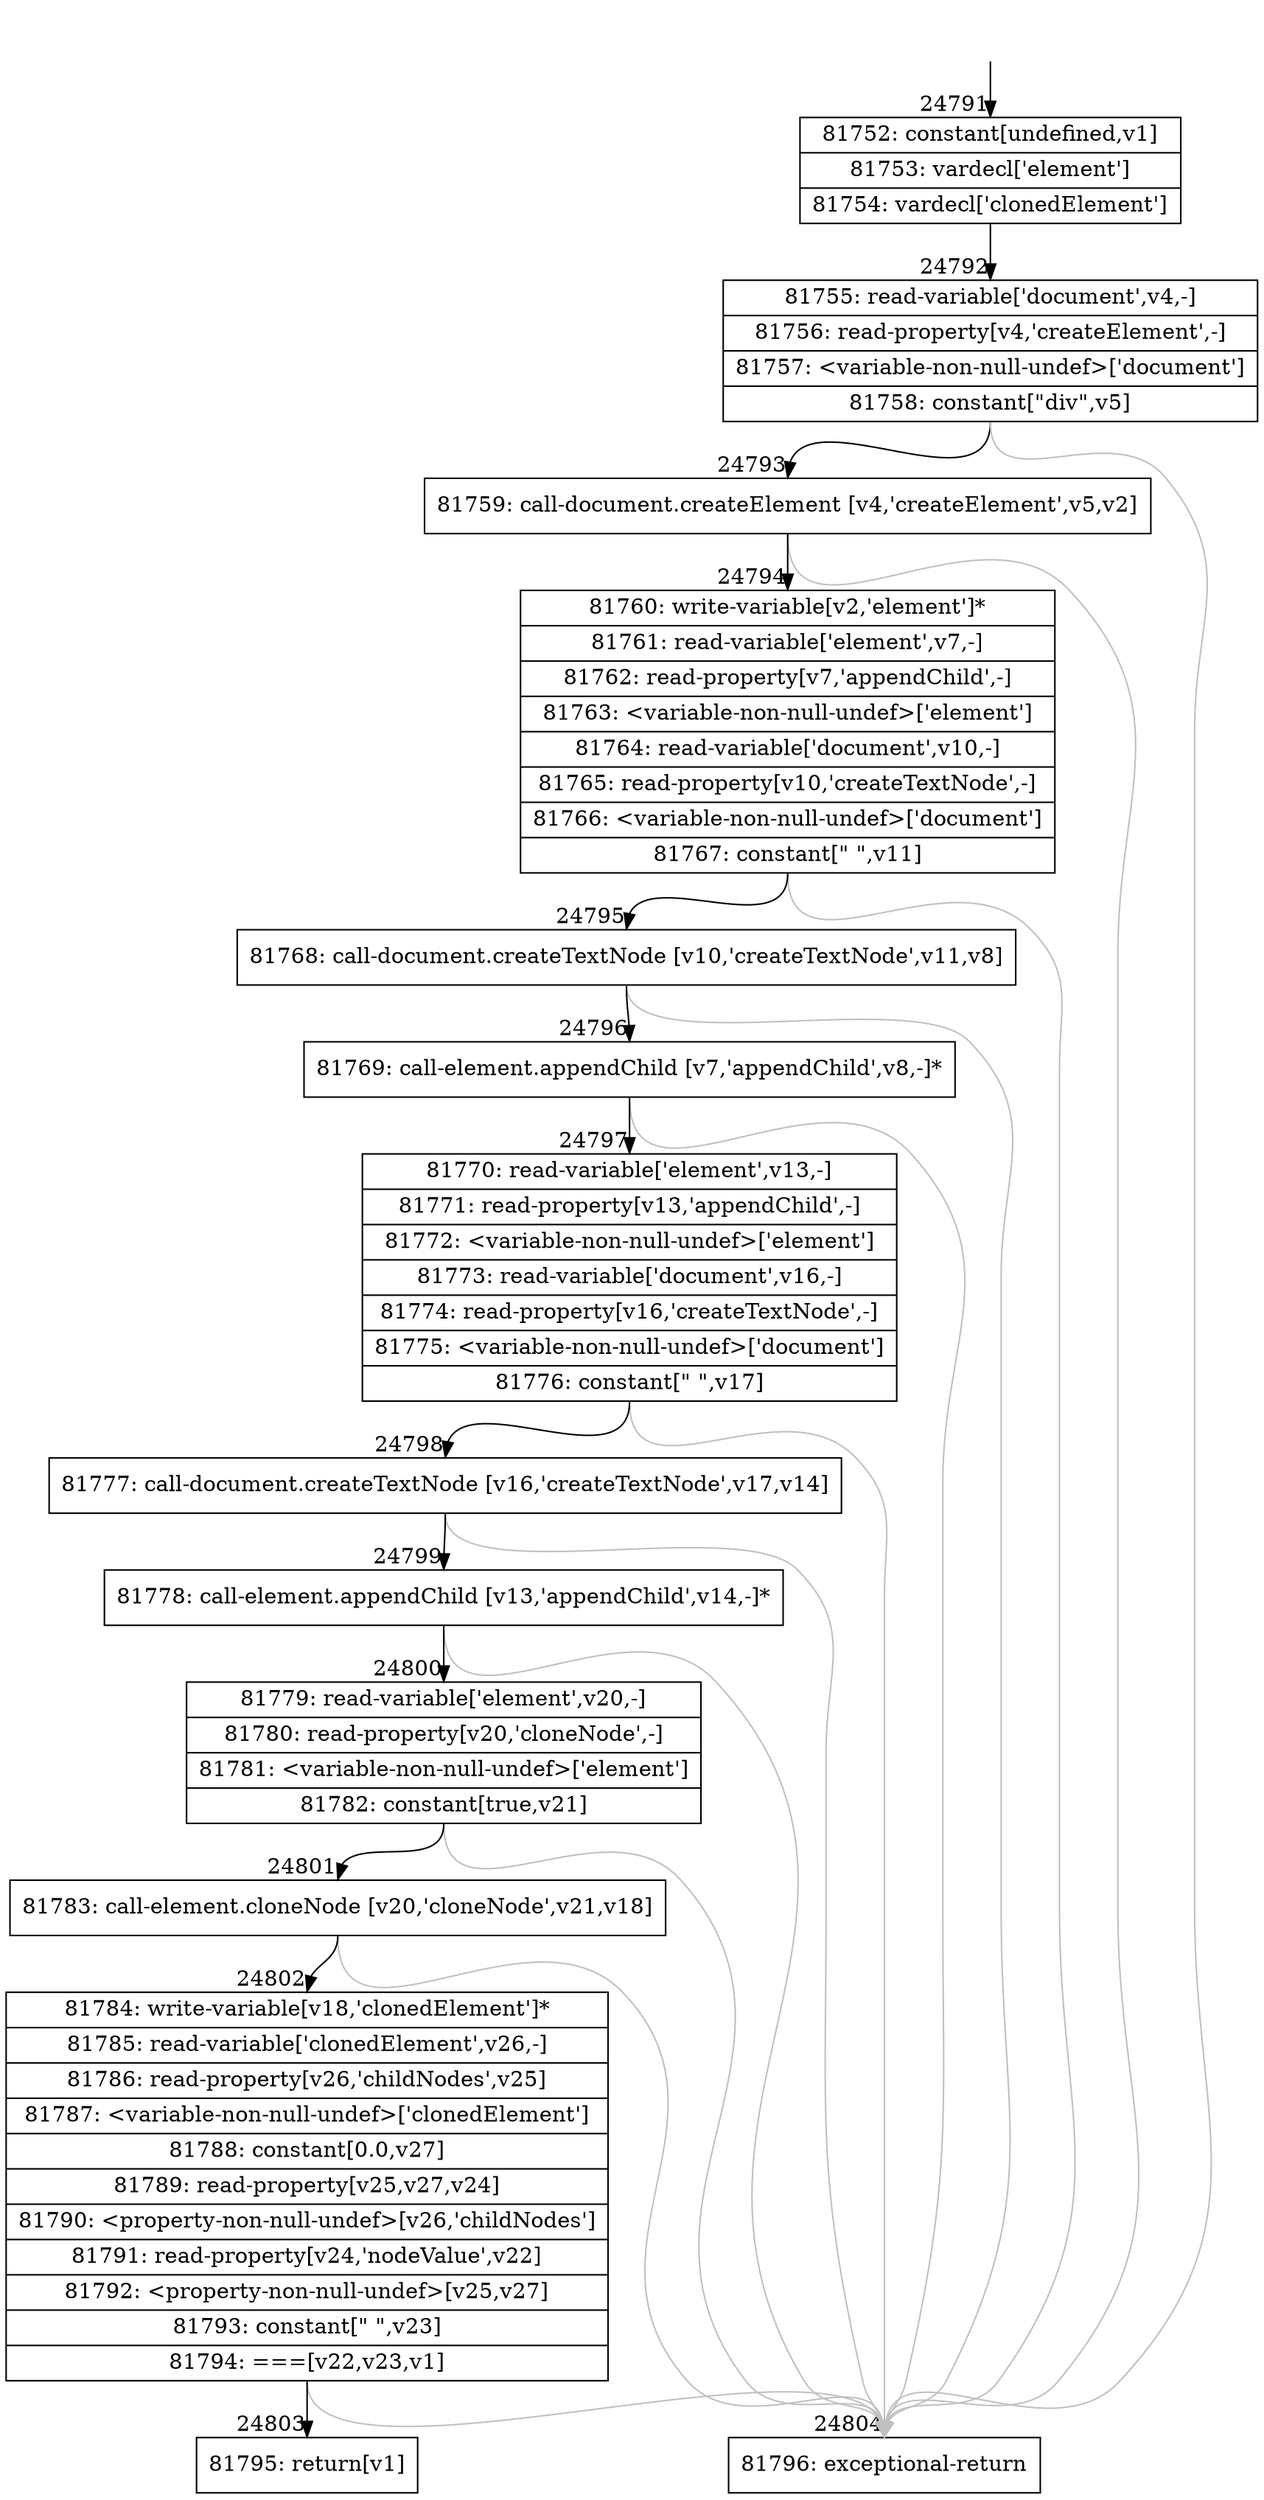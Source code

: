 digraph {
rankdir="TD"
BB_entry2177[shape=none,label=""];
BB_entry2177 -> BB24791 [tailport=s, headport=n, headlabel="    24791"]
BB24791 [shape=record label="{81752: constant[undefined,v1]|81753: vardecl['element']|81754: vardecl['clonedElement']}" ] 
BB24791 -> BB24792 [tailport=s, headport=n, headlabel="      24792"]
BB24792 [shape=record label="{81755: read-variable['document',v4,-]|81756: read-property[v4,'createElement',-]|81757: \<variable-non-null-undef\>['document']|81758: constant[\"div\",v5]}" ] 
BB24792 -> BB24793 [tailport=s, headport=n, headlabel="      24793"]
BB24792 -> BB24804 [tailport=s, headport=n, color=gray, headlabel="      24804"]
BB24793 [shape=record label="{81759: call-document.createElement [v4,'createElement',v5,v2]}" ] 
BB24793 -> BB24794 [tailport=s, headport=n, headlabel="      24794"]
BB24793 -> BB24804 [tailport=s, headport=n, color=gray]
BB24794 [shape=record label="{81760: write-variable[v2,'element']*|81761: read-variable['element',v7,-]|81762: read-property[v7,'appendChild',-]|81763: \<variable-non-null-undef\>['element']|81764: read-variable['document',v10,-]|81765: read-property[v10,'createTextNode',-]|81766: \<variable-non-null-undef\>['document']|81767: constant[\" \",v11]}" ] 
BB24794 -> BB24795 [tailport=s, headport=n, headlabel="      24795"]
BB24794 -> BB24804 [tailport=s, headport=n, color=gray]
BB24795 [shape=record label="{81768: call-document.createTextNode [v10,'createTextNode',v11,v8]}" ] 
BB24795 -> BB24796 [tailport=s, headport=n, headlabel="      24796"]
BB24795 -> BB24804 [tailport=s, headport=n, color=gray]
BB24796 [shape=record label="{81769: call-element.appendChild [v7,'appendChild',v8,-]*}" ] 
BB24796 -> BB24797 [tailport=s, headport=n, headlabel="      24797"]
BB24796 -> BB24804 [tailport=s, headport=n, color=gray]
BB24797 [shape=record label="{81770: read-variable['element',v13,-]|81771: read-property[v13,'appendChild',-]|81772: \<variable-non-null-undef\>['element']|81773: read-variable['document',v16,-]|81774: read-property[v16,'createTextNode',-]|81775: \<variable-non-null-undef\>['document']|81776: constant[\" \",v17]}" ] 
BB24797 -> BB24798 [tailport=s, headport=n, headlabel="      24798"]
BB24797 -> BB24804 [tailport=s, headport=n, color=gray]
BB24798 [shape=record label="{81777: call-document.createTextNode [v16,'createTextNode',v17,v14]}" ] 
BB24798 -> BB24799 [tailport=s, headport=n, headlabel="      24799"]
BB24798 -> BB24804 [tailport=s, headport=n, color=gray]
BB24799 [shape=record label="{81778: call-element.appendChild [v13,'appendChild',v14,-]*}" ] 
BB24799 -> BB24800 [tailport=s, headport=n, headlabel="      24800"]
BB24799 -> BB24804 [tailport=s, headport=n, color=gray]
BB24800 [shape=record label="{81779: read-variable['element',v20,-]|81780: read-property[v20,'cloneNode',-]|81781: \<variable-non-null-undef\>['element']|81782: constant[true,v21]}" ] 
BB24800 -> BB24801 [tailport=s, headport=n, headlabel="      24801"]
BB24800 -> BB24804 [tailport=s, headport=n, color=gray]
BB24801 [shape=record label="{81783: call-element.cloneNode [v20,'cloneNode',v21,v18]}" ] 
BB24801 -> BB24802 [tailport=s, headport=n, headlabel="      24802"]
BB24801 -> BB24804 [tailport=s, headport=n, color=gray]
BB24802 [shape=record label="{81784: write-variable[v18,'clonedElement']*|81785: read-variable['clonedElement',v26,-]|81786: read-property[v26,'childNodes',v25]|81787: \<variable-non-null-undef\>['clonedElement']|81788: constant[0.0,v27]|81789: read-property[v25,v27,v24]|81790: \<property-non-null-undef\>[v26,'childNodes']|81791: read-property[v24,'nodeValue',v22]|81792: \<property-non-null-undef\>[v25,v27]|81793: constant[\" \",v23]|81794: ===[v22,v23,v1]}" ] 
BB24802 -> BB24803 [tailport=s, headport=n, headlabel="      24803"]
BB24802 -> BB24804 [tailport=s, headport=n, color=gray]
BB24803 [shape=record label="{81795: return[v1]}" ] 
BB24804 [shape=record label="{81796: exceptional-return}" ] 
//#$~ 46350
}
